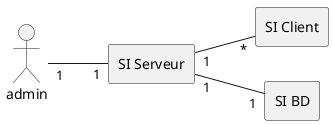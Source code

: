 @startuml
left to right direction
skinparam packageStyle rectangle
actor admin
rectangle "SI Serveur" as s
rectangle "SI Client" as c
rectangle "SI BD" as b


admin"1"--"1"s
s"1"--"*"c
s"1"--"1"b
@enduml

